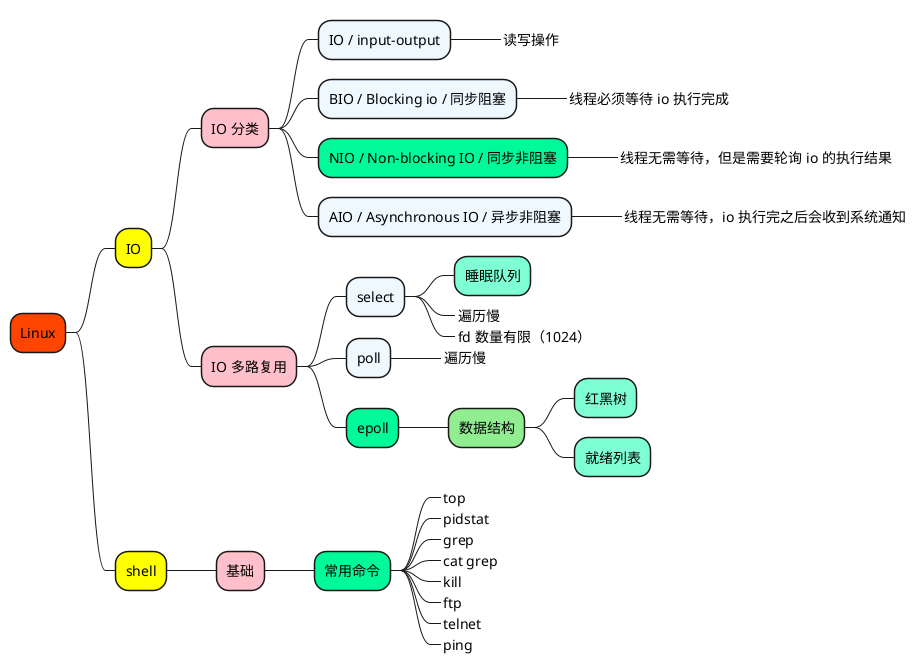 @startmindmap

+[#OrangeRed] Linux

++[#yellow] IO

+++[#Pink] IO 分类
++++[#AliceBlue] IO / input-output
+++++_ 读写操作
++++[#AliceBlue] BIO / Blocking io / 同步阻塞
+++++_ 线程必须等待 io 执行完成
++++[#MediumSpringGreen] NIO / Non-blocking IO / 同步非阻塞
+++++_ 线程无需等待，但是需要轮询 io 的执行结果
++++[#AliceBlue] AIO / Asynchronous IO / 异步非阻塞
+++++_ 线程无需等待，io 执行完之后会收到系统通知

+++[#Pink] IO 多路复用

++++[#AliceBlue] select
+++++[#Aquamarine] 睡眠队列
+++++[#Aquamarine]_ 遍历慢
+++++[#Aquamarine]_ fd 数量有限（1024）

++++[#AliceBlue] poll
+++++[#Aquamarine]_ 遍历慢

++++[#MediumSpringGreen] epoll
+++++[#LightGreen] 数据结构
++++++[#Aquamarine] 红黑树
++++++[#Aquamarine] 就绪列表


++[#yellow] shell

+++[#Pink] 基础

++++[#MediumSpringGreen] 常用命令
+++++[#GhostWhite]_ top
+++++[#GhostWhite]_ pidstat
+++++[#GhostWhite]_ grep
+++++[#GhostWhite]_ cat grep
+++++[#GhostWhite]_ kill
+++++[#GhostWhite]_ ftp
+++++[#GhostWhite]_ telnet
+++++[#GhostWhite]_ ping



@endmindmap